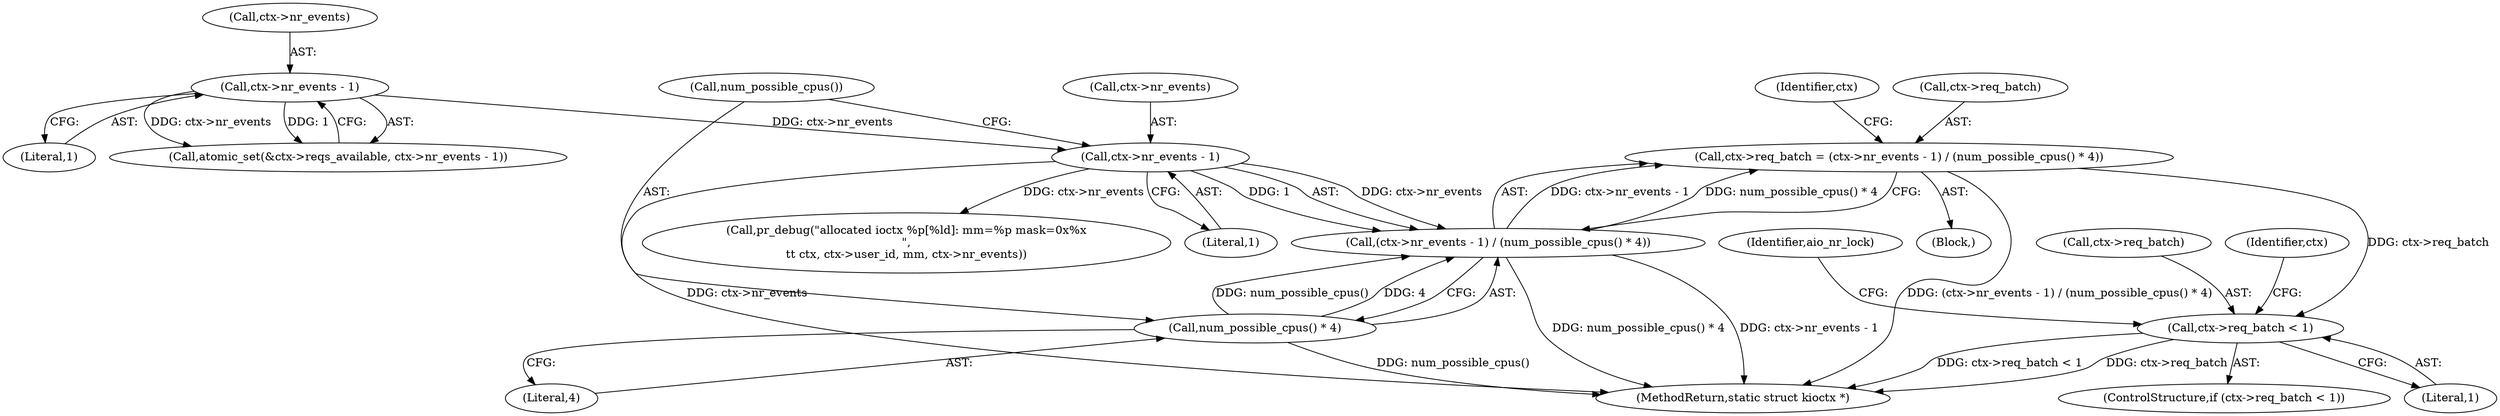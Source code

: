 digraph "0_linux_d558023207e008a4476a3b7bb8706b2a2bf5d84f@pointer" {
"1000259" [label="(Call,ctx->req_batch < 1)"];
"1000245" [label="(Call,ctx->req_batch = (ctx->nr_events - 1) / (num_possible_cpus() * 4))"];
"1000249" [label="(Call,(ctx->nr_events - 1) / (num_possible_cpus() * 4))"];
"1000250" [label="(Call,ctx->nr_events - 1)"];
"1000240" [label="(Call,ctx->nr_events - 1)"];
"1000255" [label="(Call,num_possible_cpus() * 4)"];
"1000249" [label="(Call,(ctx->nr_events - 1) / (num_possible_cpus() * 4))"];
"1000256" [label="(Call,num_possible_cpus())"];
"1000241" [label="(Call,ctx->nr_events)"];
"1000240" [label="(Call,ctx->nr_events - 1)"];
"1000235" [label="(Call,atomic_set(&ctx->reqs_available, ctx->nr_events - 1))"];
"1000257" [label="(Literal,4)"];
"1000258" [label="(ControlStructure,if (ctx->req_batch < 1))"];
"1000244" [label="(Literal,1)"];
"1000245" [label="(Call,ctx->req_batch = (ctx->nr_events - 1) / (num_possible_cpus() * 4))"];
"1000271" [label="(Identifier,aio_nr_lock)"];
"1000250" [label="(Call,ctx->nr_events - 1)"];
"1000261" [label="(Identifier,ctx)"];
"1000255" [label="(Call,num_possible_cpus() * 4)"];
"1000263" [label="(Literal,1)"];
"1000259" [label="(Call,ctx->req_batch < 1)"];
"1000254" [label="(Literal,1)"];
"1000106" [label="(Block,)"];
"1000246" [label="(Call,ctx->req_batch)"];
"1000251" [label="(Call,ctx->nr_events)"];
"1000260" [label="(Call,ctx->req_batch)"];
"1000361" [label="(MethodReturn,static struct kioctx *)"];
"1000316" [label="(Call,pr_debug(\"allocated ioctx %p[%ld]: mm=%p mask=0x%x\n\",\n\t\t ctx, ctx->user_id, mm, ctx->nr_events))"];
"1000266" [label="(Identifier,ctx)"];
"1000259" -> "1000258"  [label="AST: "];
"1000259" -> "1000263"  [label="CFG: "];
"1000260" -> "1000259"  [label="AST: "];
"1000263" -> "1000259"  [label="AST: "];
"1000266" -> "1000259"  [label="CFG: "];
"1000271" -> "1000259"  [label="CFG: "];
"1000259" -> "1000361"  [label="DDG: ctx->req_batch < 1"];
"1000259" -> "1000361"  [label="DDG: ctx->req_batch"];
"1000245" -> "1000259"  [label="DDG: ctx->req_batch"];
"1000245" -> "1000106"  [label="AST: "];
"1000245" -> "1000249"  [label="CFG: "];
"1000246" -> "1000245"  [label="AST: "];
"1000249" -> "1000245"  [label="AST: "];
"1000261" -> "1000245"  [label="CFG: "];
"1000245" -> "1000361"  [label="DDG: (ctx->nr_events - 1) / (num_possible_cpus() * 4)"];
"1000249" -> "1000245"  [label="DDG: ctx->nr_events - 1"];
"1000249" -> "1000245"  [label="DDG: num_possible_cpus() * 4"];
"1000249" -> "1000255"  [label="CFG: "];
"1000250" -> "1000249"  [label="AST: "];
"1000255" -> "1000249"  [label="AST: "];
"1000249" -> "1000361"  [label="DDG: num_possible_cpus() * 4"];
"1000249" -> "1000361"  [label="DDG: ctx->nr_events - 1"];
"1000250" -> "1000249"  [label="DDG: ctx->nr_events"];
"1000250" -> "1000249"  [label="DDG: 1"];
"1000255" -> "1000249"  [label="DDG: num_possible_cpus()"];
"1000255" -> "1000249"  [label="DDG: 4"];
"1000250" -> "1000254"  [label="CFG: "];
"1000251" -> "1000250"  [label="AST: "];
"1000254" -> "1000250"  [label="AST: "];
"1000256" -> "1000250"  [label="CFG: "];
"1000250" -> "1000361"  [label="DDG: ctx->nr_events"];
"1000240" -> "1000250"  [label="DDG: ctx->nr_events"];
"1000250" -> "1000316"  [label="DDG: ctx->nr_events"];
"1000240" -> "1000235"  [label="AST: "];
"1000240" -> "1000244"  [label="CFG: "];
"1000241" -> "1000240"  [label="AST: "];
"1000244" -> "1000240"  [label="AST: "];
"1000235" -> "1000240"  [label="CFG: "];
"1000240" -> "1000235"  [label="DDG: ctx->nr_events"];
"1000240" -> "1000235"  [label="DDG: 1"];
"1000255" -> "1000257"  [label="CFG: "];
"1000256" -> "1000255"  [label="AST: "];
"1000257" -> "1000255"  [label="AST: "];
"1000255" -> "1000361"  [label="DDG: num_possible_cpus()"];
}
